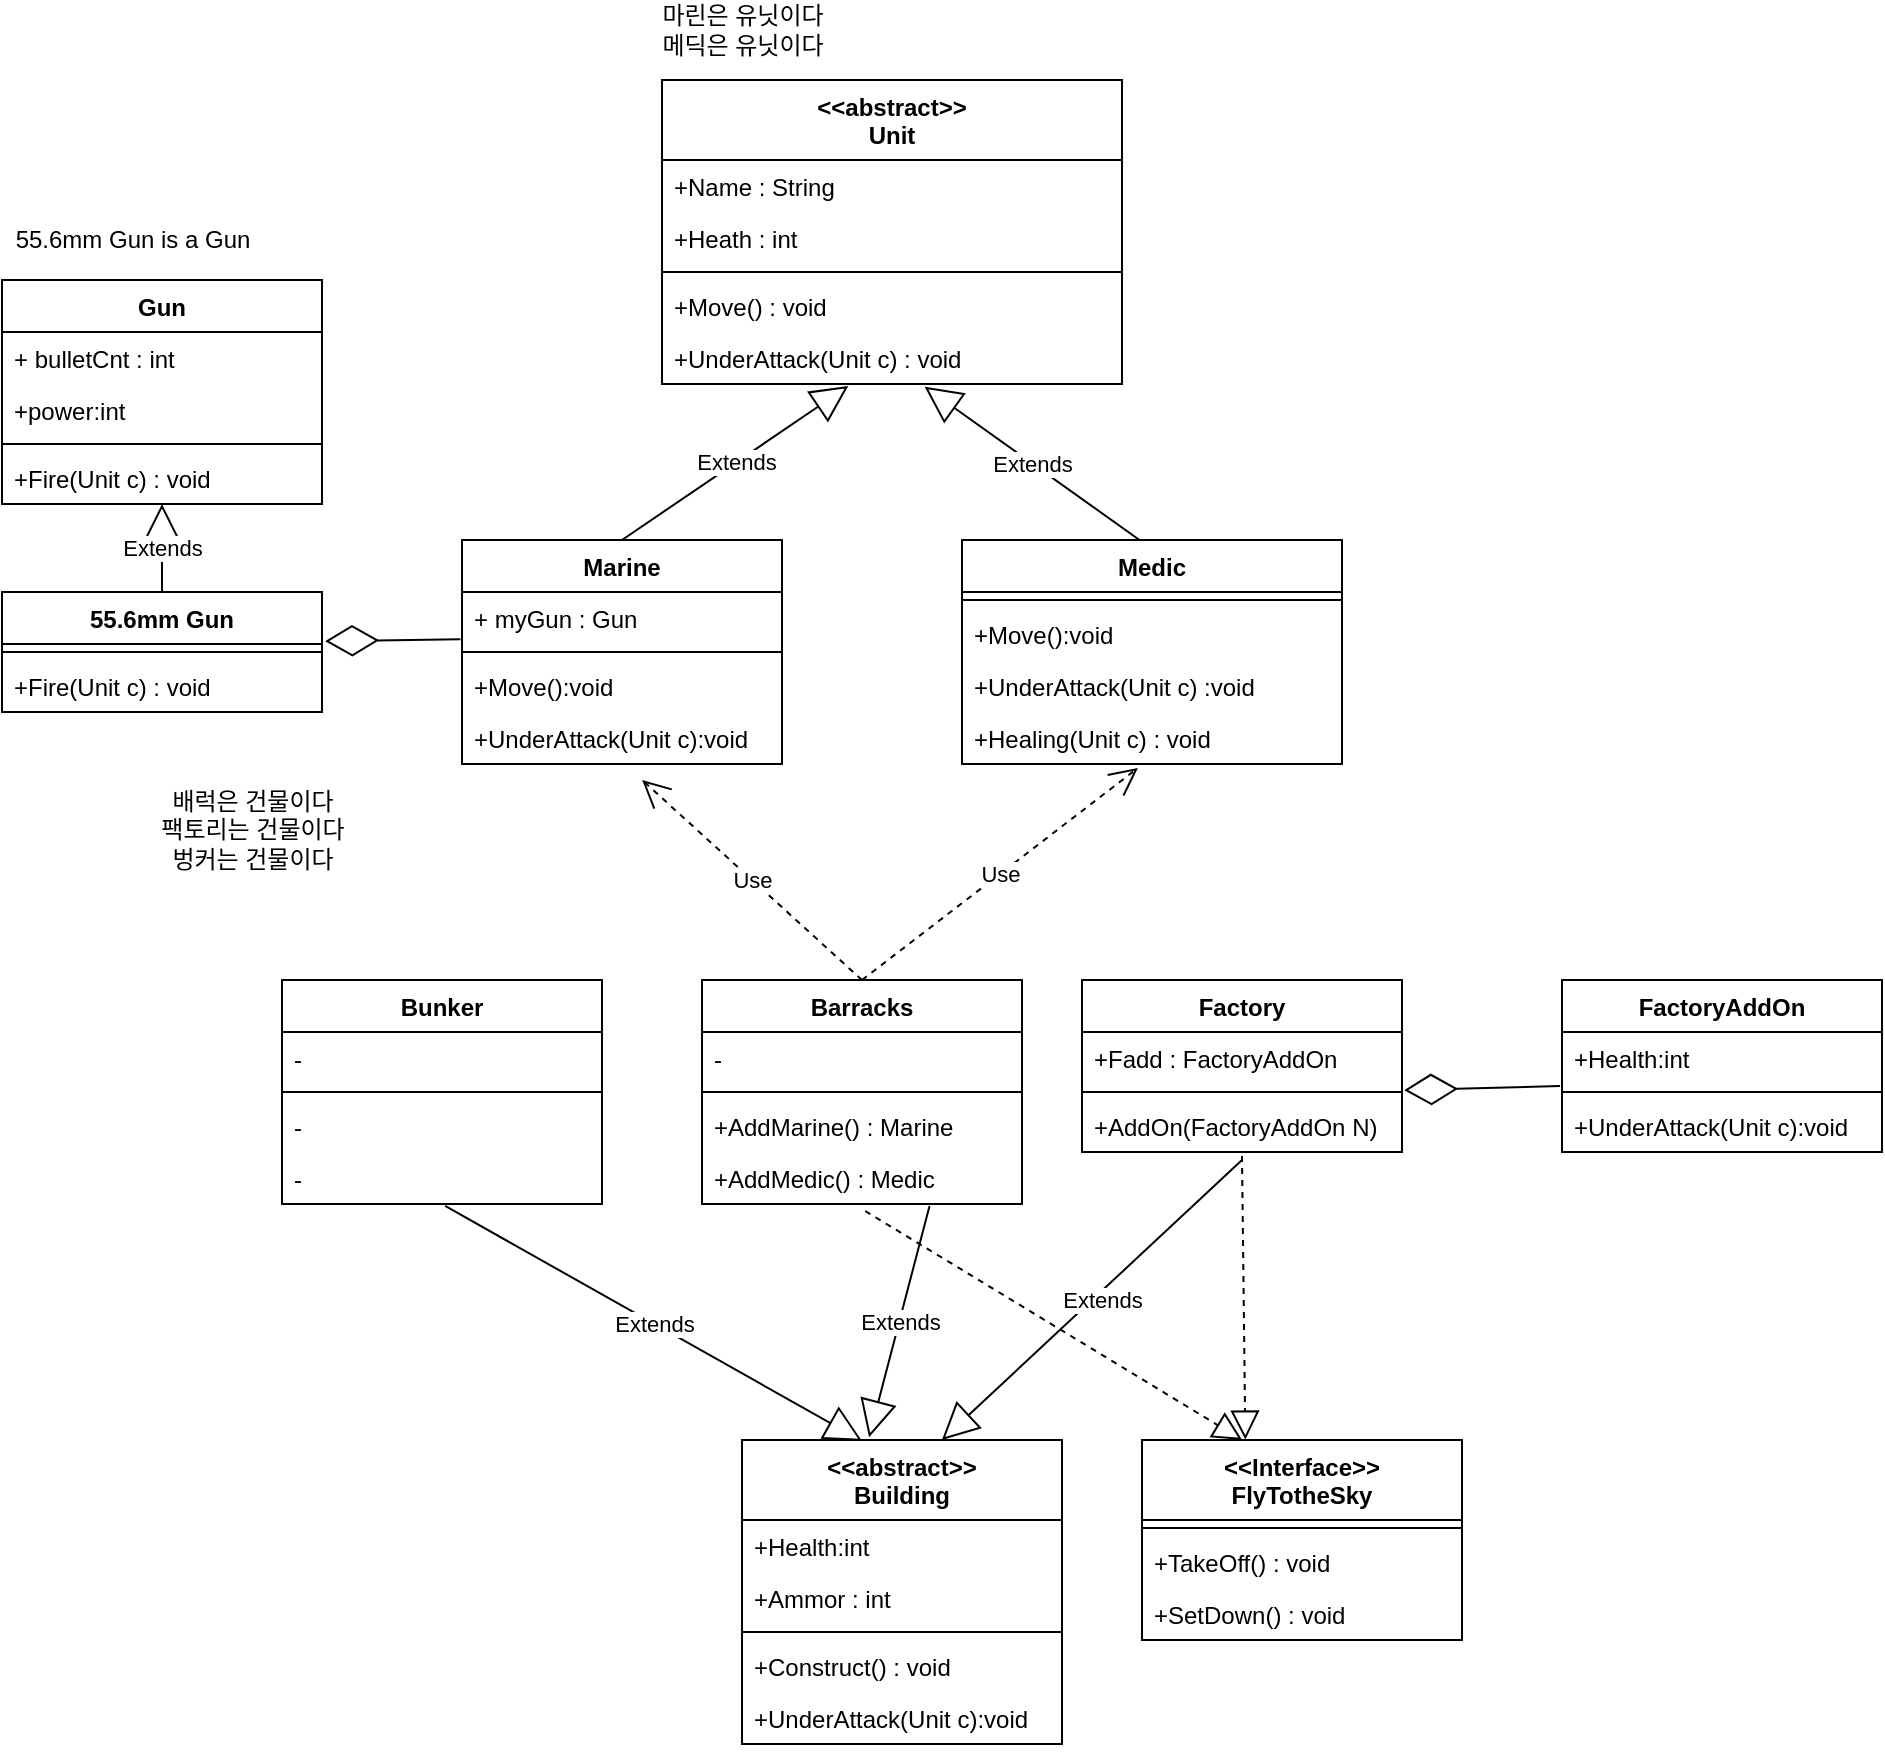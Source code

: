 <mxfile version="17.4.3" type="device"><diagram id="C5RBs43oDa-KdzZeNtuy" name="Page-1"><mxGraphModel dx="970" dy="422" grid="1" gridSize="10" guides="1" tooltips="1" connect="1" arrows="1" fold="1" page="1" pageScale="1" pageWidth="3300" pageHeight="4681" math="0" shadow="0"><root><mxCell id="WIyWlLk6GJQsqaUBKTNV-0"/><mxCell id="WIyWlLk6GJQsqaUBKTNV-1" parent="WIyWlLk6GJQsqaUBKTNV-0"/><mxCell id="Rx9X5R2qHbyN01PDpcsX-0" value="&lt;&lt;abstract&gt;&gt;&#10;Unit" style="swimlane;fontStyle=1;align=center;verticalAlign=top;childLayout=stackLayout;horizontal=1;startSize=40;horizontalStack=0;resizeParent=1;resizeParentMax=0;resizeLast=0;collapsible=1;marginBottom=0;" vertex="1" parent="WIyWlLk6GJQsqaUBKTNV-1"><mxGeometry x="430" y="80" width="230" height="152" as="geometry"/></mxCell><mxCell id="Rx9X5R2qHbyN01PDpcsX-1" value="+Name : String" style="text;strokeColor=none;fillColor=none;align=left;verticalAlign=top;spacingLeft=4;spacingRight=4;overflow=hidden;rotatable=0;points=[[0,0.5],[1,0.5]];portConstraint=eastwest;" vertex="1" parent="Rx9X5R2qHbyN01PDpcsX-0"><mxGeometry y="40" width="230" height="26" as="geometry"/></mxCell><mxCell id="Rx9X5R2qHbyN01PDpcsX-16" value="+Heath : int" style="text;strokeColor=none;fillColor=none;align=left;verticalAlign=top;spacingLeft=4;spacingRight=4;overflow=hidden;rotatable=0;points=[[0,0.5],[1,0.5]];portConstraint=eastwest;" vertex="1" parent="Rx9X5R2qHbyN01PDpcsX-0"><mxGeometry y="66" width="230" height="26" as="geometry"/></mxCell><mxCell id="Rx9X5R2qHbyN01PDpcsX-2" value="" style="line;strokeWidth=1;fillColor=none;align=left;verticalAlign=middle;spacingTop=-1;spacingLeft=3;spacingRight=3;rotatable=0;labelPosition=right;points=[];portConstraint=eastwest;" vertex="1" parent="Rx9X5R2qHbyN01PDpcsX-0"><mxGeometry y="92" width="230" height="8" as="geometry"/></mxCell><mxCell id="Rx9X5R2qHbyN01PDpcsX-3" value="+Move() : void" style="text;strokeColor=none;fillColor=none;align=left;verticalAlign=top;spacingLeft=4;spacingRight=4;overflow=hidden;rotatable=0;points=[[0,0.5],[1,0.5]];portConstraint=eastwest;" vertex="1" parent="Rx9X5R2qHbyN01PDpcsX-0"><mxGeometry y="100" width="230" height="26" as="geometry"/></mxCell><mxCell id="Rx9X5R2qHbyN01PDpcsX-19" value="+UnderAttack(Unit c) : void" style="text;strokeColor=none;fillColor=none;align=left;verticalAlign=top;spacingLeft=4;spacingRight=4;overflow=hidden;rotatable=0;points=[[0,0.5],[1,0.5]];portConstraint=eastwest;" vertex="1" parent="Rx9X5R2qHbyN01PDpcsX-0"><mxGeometry y="126" width="230" height="26" as="geometry"/></mxCell><mxCell id="Rx9X5R2qHbyN01PDpcsX-4" value="마린은 유닛이다&lt;br&gt;메딕은 유닛이다" style="text;html=1;align=center;verticalAlign=middle;resizable=0;points=[];autosize=1;strokeColor=none;fillColor=none;" vertex="1" parent="WIyWlLk6GJQsqaUBKTNV-1"><mxGeometry x="420" y="40" width="100" height="30" as="geometry"/></mxCell><mxCell id="Rx9X5R2qHbyN01PDpcsX-6" value="Marine" style="swimlane;fontStyle=1;align=center;verticalAlign=top;childLayout=stackLayout;horizontal=1;startSize=26;horizontalStack=0;resizeParent=1;resizeParentMax=0;resizeLast=0;collapsible=1;marginBottom=0;" vertex="1" parent="WIyWlLk6GJQsqaUBKTNV-1"><mxGeometry x="330" y="310" width="160" height="112" as="geometry"/></mxCell><mxCell id="Rx9X5R2qHbyN01PDpcsX-7" value="+ myGun : Gun" style="text;strokeColor=none;fillColor=none;align=left;verticalAlign=top;spacingLeft=4;spacingRight=4;overflow=hidden;rotatable=0;points=[[0,0.5],[1,0.5]];portConstraint=eastwest;" vertex="1" parent="Rx9X5R2qHbyN01PDpcsX-6"><mxGeometry y="26" width="160" height="26" as="geometry"/></mxCell><mxCell id="Rx9X5R2qHbyN01PDpcsX-8" value="" style="line;strokeWidth=1;fillColor=none;align=left;verticalAlign=middle;spacingTop=-1;spacingLeft=3;spacingRight=3;rotatable=0;labelPosition=right;points=[];portConstraint=eastwest;" vertex="1" parent="Rx9X5R2qHbyN01PDpcsX-6"><mxGeometry y="52" width="160" height="8" as="geometry"/></mxCell><mxCell id="Rx9X5R2qHbyN01PDpcsX-9" value="+Move():void" style="text;strokeColor=none;fillColor=none;align=left;verticalAlign=top;spacingLeft=4;spacingRight=4;overflow=hidden;rotatable=0;points=[[0,0.5],[1,0.5]];portConstraint=eastwest;" vertex="1" parent="Rx9X5R2qHbyN01PDpcsX-6"><mxGeometry y="60" width="160" height="26" as="geometry"/></mxCell><mxCell id="Rx9X5R2qHbyN01PDpcsX-34" value="+UnderAttack(Unit c):void" style="text;strokeColor=none;fillColor=none;align=left;verticalAlign=top;spacingLeft=4;spacingRight=4;overflow=hidden;rotatable=0;points=[[0,0.5],[1,0.5]];portConstraint=eastwest;" vertex="1" parent="Rx9X5R2qHbyN01PDpcsX-6"><mxGeometry y="86" width="160" height="26" as="geometry"/></mxCell><mxCell id="Rx9X5R2qHbyN01PDpcsX-10" value="Medic" style="swimlane;fontStyle=1;align=center;verticalAlign=top;childLayout=stackLayout;horizontal=1;startSize=26;horizontalStack=0;resizeParent=1;resizeParentMax=0;resizeLast=0;collapsible=1;marginBottom=0;" vertex="1" parent="WIyWlLk6GJQsqaUBKTNV-1"><mxGeometry x="580" y="310" width="190" height="112" as="geometry"><mxRectangle x="540" y="250" width="70" height="26" as="alternateBounds"/></mxGeometry></mxCell><mxCell id="Rx9X5R2qHbyN01PDpcsX-12" value="" style="line;strokeWidth=1;fillColor=none;align=left;verticalAlign=middle;spacingTop=-1;spacingLeft=3;spacingRight=3;rotatable=0;labelPosition=right;points=[];portConstraint=eastwest;" vertex="1" parent="Rx9X5R2qHbyN01PDpcsX-10"><mxGeometry y="26" width="190" height="8" as="geometry"/></mxCell><mxCell id="Rx9X5R2qHbyN01PDpcsX-17" value="+Move():void&#10;" style="text;strokeColor=none;fillColor=none;align=left;verticalAlign=top;spacingLeft=4;spacingRight=4;overflow=hidden;rotatable=0;points=[[0,0.5],[1,0.5]];portConstraint=eastwest;" vertex="1" parent="Rx9X5R2qHbyN01PDpcsX-10"><mxGeometry y="34" width="190" height="26" as="geometry"/></mxCell><mxCell id="Rx9X5R2qHbyN01PDpcsX-13" value="+UnderAttack(Unit c) :void" style="text;strokeColor=none;fillColor=none;align=left;verticalAlign=top;spacingLeft=4;spacingRight=4;overflow=hidden;rotatable=0;points=[[0,0.5],[1,0.5]];portConstraint=eastwest;" vertex="1" parent="Rx9X5R2qHbyN01PDpcsX-10"><mxGeometry y="60" width="190" height="26" as="geometry"/></mxCell><mxCell id="Rx9X5R2qHbyN01PDpcsX-21" value="+Healing(Unit c) : void" style="text;strokeColor=none;fillColor=none;align=left;verticalAlign=top;spacingLeft=4;spacingRight=4;overflow=hidden;rotatable=0;points=[[0,0.5],[1,0.5]];portConstraint=eastwest;" vertex="1" parent="Rx9X5R2qHbyN01PDpcsX-10"><mxGeometry y="86" width="190" height="26" as="geometry"/></mxCell><mxCell id="Rx9X5R2qHbyN01PDpcsX-14" value="Extends" style="endArrow=block;endSize=16;endFill=0;html=1;rounded=0;exitX=0.5;exitY=0;exitDx=0;exitDy=0;entryX=0.405;entryY=1.04;entryDx=0;entryDy=0;entryPerimeter=0;" edge="1" parent="WIyWlLk6GJQsqaUBKTNV-1" source="Rx9X5R2qHbyN01PDpcsX-6" target="Rx9X5R2qHbyN01PDpcsX-19"><mxGeometry width="160" relative="1" as="geometry"><mxPoint x="390" y="270" as="sourcePoint"/><mxPoint x="500" y="220" as="targetPoint"/></mxGeometry></mxCell><mxCell id="Rx9X5R2qHbyN01PDpcsX-15" value="Extends" style="endArrow=block;endSize=16;endFill=0;html=1;rounded=0;exitX=0.468;exitY=0.001;exitDx=0;exitDy=0;exitPerimeter=0;entryX=0.571;entryY=1.053;entryDx=0;entryDy=0;entryPerimeter=0;" edge="1" parent="WIyWlLk6GJQsqaUBKTNV-1" source="Rx9X5R2qHbyN01PDpcsX-10" target="Rx9X5R2qHbyN01PDpcsX-19"><mxGeometry width="160" relative="1" as="geometry"><mxPoint x="390" y="270" as="sourcePoint"/><mxPoint x="510" y="210" as="targetPoint"/></mxGeometry></mxCell><mxCell id="Rx9X5R2qHbyN01PDpcsX-22" value="Gun" style="swimlane;fontStyle=1;align=center;verticalAlign=top;childLayout=stackLayout;horizontal=1;startSize=26;horizontalStack=0;resizeParent=1;resizeParentMax=0;resizeLast=0;collapsible=1;marginBottom=0;" vertex="1" parent="WIyWlLk6GJQsqaUBKTNV-1"><mxGeometry x="100" y="180" width="160" height="112" as="geometry"/></mxCell><mxCell id="Rx9X5R2qHbyN01PDpcsX-23" value="+ bulletCnt : int" style="text;strokeColor=none;fillColor=none;align=left;verticalAlign=top;spacingLeft=4;spacingRight=4;overflow=hidden;rotatable=0;points=[[0,0.5],[1,0.5]];portConstraint=eastwest;" vertex="1" parent="Rx9X5R2qHbyN01PDpcsX-22"><mxGeometry y="26" width="160" height="26" as="geometry"/></mxCell><mxCell id="Rx9X5R2qHbyN01PDpcsX-35" value="+power:int" style="text;strokeColor=none;fillColor=none;align=left;verticalAlign=top;spacingLeft=4;spacingRight=4;overflow=hidden;rotatable=0;points=[[0,0.5],[1,0.5]];portConstraint=eastwest;" vertex="1" parent="Rx9X5R2qHbyN01PDpcsX-22"><mxGeometry y="52" width="160" height="26" as="geometry"/></mxCell><mxCell id="Rx9X5R2qHbyN01PDpcsX-24" value="" style="line;strokeWidth=1;fillColor=none;align=left;verticalAlign=middle;spacingTop=-1;spacingLeft=3;spacingRight=3;rotatable=0;labelPosition=right;points=[];portConstraint=eastwest;" vertex="1" parent="Rx9X5R2qHbyN01PDpcsX-22"><mxGeometry y="78" width="160" height="8" as="geometry"/></mxCell><mxCell id="Rx9X5R2qHbyN01PDpcsX-25" value="+Fire(Unit c) : void" style="text;strokeColor=none;fillColor=none;align=left;verticalAlign=top;spacingLeft=4;spacingRight=4;overflow=hidden;rotatable=0;points=[[0,0.5],[1,0.5]];portConstraint=eastwest;" vertex="1" parent="Rx9X5R2qHbyN01PDpcsX-22"><mxGeometry y="86" width="160" height="26" as="geometry"/></mxCell><mxCell id="Rx9X5R2qHbyN01PDpcsX-26" value="55.6mm Gun" style="swimlane;fontStyle=1;align=center;verticalAlign=top;childLayout=stackLayout;horizontal=1;startSize=26;horizontalStack=0;resizeParent=1;resizeParentMax=0;resizeLast=0;collapsible=1;marginBottom=0;" vertex="1" parent="WIyWlLk6GJQsqaUBKTNV-1"><mxGeometry x="100" y="336" width="160" height="60" as="geometry"/></mxCell><mxCell id="Rx9X5R2qHbyN01PDpcsX-28" value="" style="line;strokeWidth=1;fillColor=none;align=left;verticalAlign=middle;spacingTop=-1;spacingLeft=3;spacingRight=3;rotatable=0;labelPosition=right;points=[];portConstraint=eastwest;" vertex="1" parent="Rx9X5R2qHbyN01PDpcsX-26"><mxGeometry y="26" width="160" height="8" as="geometry"/></mxCell><mxCell id="Rx9X5R2qHbyN01PDpcsX-29" value="+Fire(Unit c) : void" style="text;strokeColor=none;fillColor=none;align=left;verticalAlign=top;spacingLeft=4;spacingRight=4;overflow=hidden;rotatable=0;points=[[0,0.5],[1,0.5]];portConstraint=eastwest;" vertex="1" parent="Rx9X5R2qHbyN01PDpcsX-26"><mxGeometry y="34" width="160" height="26" as="geometry"/></mxCell><mxCell id="Rx9X5R2qHbyN01PDpcsX-30" value="Extends" style="endArrow=block;endSize=16;endFill=0;html=1;rounded=0;exitX=0.5;exitY=0;exitDx=0;exitDy=0;" edge="1" parent="WIyWlLk6GJQsqaUBKTNV-1" source="Rx9X5R2qHbyN01PDpcsX-26" target="Rx9X5R2qHbyN01PDpcsX-25"><mxGeometry width="160" relative="1" as="geometry"><mxPoint x="330" y="320" as="sourcePoint"/><mxPoint x="490" y="320" as="targetPoint"/></mxGeometry></mxCell><mxCell id="Rx9X5R2qHbyN01PDpcsX-31" value="" style="endArrow=diamondThin;endFill=0;endSize=24;html=1;rounded=0;entryX=1.01;entryY=0.945;entryDx=0;entryDy=0;entryPerimeter=0;exitX=-0.005;exitY=0.908;exitDx=0;exitDy=0;exitPerimeter=0;" edge="1" parent="WIyWlLk6GJQsqaUBKTNV-1" source="Rx9X5R2qHbyN01PDpcsX-7"><mxGeometry width="160" relative="1" as="geometry"><mxPoint x="330" y="320" as="sourcePoint"/><mxPoint x="261.6" y="360.57" as="targetPoint"/></mxGeometry></mxCell><mxCell id="Rx9X5R2qHbyN01PDpcsX-32" value="55.6mm Gun is a Gun" style="text;html=1;align=center;verticalAlign=middle;resizable=0;points=[];autosize=1;strokeColor=none;fillColor=none;" vertex="1" parent="WIyWlLk6GJQsqaUBKTNV-1"><mxGeometry x="100" y="150" width="130" height="20" as="geometry"/></mxCell><mxCell id="Rx9X5R2qHbyN01PDpcsX-36" value="Barracks" style="swimlane;fontStyle=1;align=center;verticalAlign=top;childLayout=stackLayout;horizontal=1;startSize=26;horizontalStack=0;resizeParent=1;resizeParentMax=0;resizeLast=0;collapsible=1;marginBottom=0;" vertex="1" parent="WIyWlLk6GJQsqaUBKTNV-1"><mxGeometry x="450" y="530" width="160" height="112" as="geometry"/></mxCell><mxCell id="Rx9X5R2qHbyN01PDpcsX-37" value="-" style="text;strokeColor=none;fillColor=none;align=left;verticalAlign=top;spacingLeft=4;spacingRight=4;overflow=hidden;rotatable=0;points=[[0,0.5],[1,0.5]];portConstraint=eastwest;" vertex="1" parent="Rx9X5R2qHbyN01PDpcsX-36"><mxGeometry y="26" width="160" height="26" as="geometry"/></mxCell><mxCell id="Rx9X5R2qHbyN01PDpcsX-38" value="" style="line;strokeWidth=1;fillColor=none;align=left;verticalAlign=middle;spacingTop=-1;spacingLeft=3;spacingRight=3;rotatable=0;labelPosition=right;points=[];portConstraint=eastwest;" vertex="1" parent="Rx9X5R2qHbyN01PDpcsX-36"><mxGeometry y="52" width="160" height="8" as="geometry"/></mxCell><mxCell id="Rx9X5R2qHbyN01PDpcsX-39" value="+AddMarine() : Marine" style="text;strokeColor=none;fillColor=none;align=left;verticalAlign=top;spacingLeft=4;spacingRight=4;overflow=hidden;rotatable=0;points=[[0,0.5],[1,0.5]];portConstraint=eastwest;" vertex="1" parent="Rx9X5R2qHbyN01PDpcsX-36"><mxGeometry y="60" width="160" height="26" as="geometry"/></mxCell><mxCell id="Rx9X5R2qHbyN01PDpcsX-58" value="+AddMedic() : Medic" style="text;strokeColor=none;fillColor=none;align=left;verticalAlign=top;spacingLeft=4;spacingRight=4;overflow=hidden;rotatable=0;points=[[0,0.5],[1,0.5]];portConstraint=eastwest;" vertex="1" parent="Rx9X5R2qHbyN01PDpcsX-36"><mxGeometry y="86" width="160" height="26" as="geometry"/></mxCell><mxCell id="Rx9X5R2qHbyN01PDpcsX-40" value="Factory" style="swimlane;fontStyle=1;align=center;verticalAlign=top;childLayout=stackLayout;horizontal=1;startSize=26;horizontalStack=0;resizeParent=1;resizeParentMax=0;resizeLast=0;collapsible=1;marginBottom=0;" vertex="1" parent="WIyWlLk6GJQsqaUBKTNV-1"><mxGeometry x="640" y="530" width="160" height="86" as="geometry"/></mxCell><mxCell id="Rx9X5R2qHbyN01PDpcsX-41" value="+Fadd : FactoryAddOn" style="text;strokeColor=none;fillColor=none;align=left;verticalAlign=top;spacingLeft=4;spacingRight=4;overflow=hidden;rotatable=0;points=[[0,0.5],[1,0.5]];portConstraint=eastwest;" vertex="1" parent="Rx9X5R2qHbyN01PDpcsX-40"><mxGeometry y="26" width="160" height="26" as="geometry"/></mxCell><mxCell id="Rx9X5R2qHbyN01PDpcsX-42" value="" style="line;strokeWidth=1;fillColor=none;align=left;verticalAlign=middle;spacingTop=-1;spacingLeft=3;spacingRight=3;rotatable=0;labelPosition=right;points=[];portConstraint=eastwest;" vertex="1" parent="Rx9X5R2qHbyN01PDpcsX-40"><mxGeometry y="52" width="160" height="8" as="geometry"/></mxCell><mxCell id="Rx9X5R2qHbyN01PDpcsX-43" value="+AddOn(FactoryAddOn N)" style="text;strokeColor=none;fillColor=none;align=left;verticalAlign=top;spacingLeft=4;spacingRight=4;overflow=hidden;rotatable=0;points=[[0,0.5],[1,0.5]];portConstraint=eastwest;" vertex="1" parent="Rx9X5R2qHbyN01PDpcsX-40"><mxGeometry y="60" width="160" height="26" as="geometry"/></mxCell><mxCell id="Rx9X5R2qHbyN01PDpcsX-44" value="&lt;&lt;abstract&gt;&gt;&#10;Building" style="swimlane;fontStyle=1;align=center;verticalAlign=top;childLayout=stackLayout;horizontal=1;startSize=40;horizontalStack=0;resizeParent=1;resizeParentMax=0;resizeLast=0;collapsible=1;marginBottom=0;" vertex="1" parent="WIyWlLk6GJQsqaUBKTNV-1"><mxGeometry x="470" y="760" width="160" height="152" as="geometry"/></mxCell><mxCell id="Rx9X5R2qHbyN01PDpcsX-45" value="+Health:int" style="text;strokeColor=none;fillColor=none;align=left;verticalAlign=top;spacingLeft=4;spacingRight=4;overflow=hidden;rotatable=0;points=[[0,0.5],[1,0.5]];portConstraint=eastwest;" vertex="1" parent="Rx9X5R2qHbyN01PDpcsX-44"><mxGeometry y="40" width="160" height="26" as="geometry"/></mxCell><mxCell id="Rx9X5R2qHbyN01PDpcsX-51" value="+Ammor : int " style="text;strokeColor=none;fillColor=none;align=left;verticalAlign=top;spacingLeft=4;spacingRight=4;overflow=hidden;rotatable=0;points=[[0,0.5],[1,0.5]];portConstraint=eastwest;" vertex="1" parent="Rx9X5R2qHbyN01PDpcsX-44"><mxGeometry y="66" width="160" height="26" as="geometry"/></mxCell><mxCell id="Rx9X5R2qHbyN01PDpcsX-46" value="" style="line;strokeWidth=1;fillColor=none;align=left;verticalAlign=middle;spacingTop=-1;spacingLeft=3;spacingRight=3;rotatable=0;labelPosition=right;points=[];portConstraint=eastwest;" vertex="1" parent="Rx9X5R2qHbyN01PDpcsX-44"><mxGeometry y="92" width="160" height="8" as="geometry"/></mxCell><mxCell id="Rx9X5R2qHbyN01PDpcsX-47" value="+Construct() : void" style="text;strokeColor=none;fillColor=none;align=left;verticalAlign=top;spacingLeft=4;spacingRight=4;overflow=hidden;rotatable=0;points=[[0,0.5],[1,0.5]];portConstraint=eastwest;" vertex="1" parent="Rx9X5R2qHbyN01PDpcsX-44"><mxGeometry y="100" width="160" height="26" as="geometry"/></mxCell><mxCell id="Rx9X5R2qHbyN01PDpcsX-52" value="+UnderAttack(Unit c):void" style="text;strokeColor=none;fillColor=none;align=left;verticalAlign=top;spacingLeft=4;spacingRight=4;overflow=hidden;rotatable=0;points=[[0,0.5],[1,0.5]];portConstraint=eastwest;" vertex="1" parent="Rx9X5R2qHbyN01PDpcsX-44"><mxGeometry y="126" width="160" height="26" as="geometry"/></mxCell><mxCell id="Rx9X5R2qHbyN01PDpcsX-48" value="배럭은 건물이다&lt;br&gt;팩토리는 건물이다&lt;br&gt;벙커는 건물이다" style="text;html=1;align=center;verticalAlign=middle;resizable=0;points=[];autosize=1;strokeColor=none;fillColor=none;" vertex="1" parent="WIyWlLk6GJQsqaUBKTNV-1"><mxGeometry x="170" y="430" width="110" height="50" as="geometry"/></mxCell><mxCell id="Rx9X5R2qHbyN01PDpcsX-49" value="Extends" style="endArrow=block;endSize=16;endFill=0;html=1;rounded=0;entryX=0.397;entryY=-0.009;entryDx=0;entryDy=0;entryPerimeter=0;exitX=0.711;exitY=1.04;exitDx=0;exitDy=0;exitPerimeter=0;" edge="1" parent="WIyWlLk6GJQsqaUBKTNV-1" source="Rx9X5R2qHbyN01PDpcsX-58" target="Rx9X5R2qHbyN01PDpcsX-44"><mxGeometry width="160" relative="1" as="geometry"><mxPoint x="480" y="620" as="sourcePoint"/><mxPoint x="670" y="540" as="targetPoint"/></mxGeometry></mxCell><mxCell id="Rx9X5R2qHbyN01PDpcsX-50" value="Extends" style="endArrow=block;endSize=16;endFill=0;html=1;rounded=0;exitX=0.5;exitY=1.154;exitDx=0;exitDy=0;exitPerimeter=0;" edge="1" parent="WIyWlLk6GJQsqaUBKTNV-1" source="Rx9X5R2qHbyN01PDpcsX-43"><mxGeometry x="-0.036" y="3" width="160" relative="1" as="geometry"><mxPoint x="510" y="540" as="sourcePoint"/><mxPoint x="570" y="760" as="targetPoint"/><mxPoint as="offset"/></mxGeometry></mxCell><mxCell id="Rx9X5R2qHbyN01PDpcsX-53" value="FactoryAddOn" style="swimlane;fontStyle=1;align=center;verticalAlign=top;childLayout=stackLayout;horizontal=1;startSize=26;horizontalStack=0;resizeParent=1;resizeParentMax=0;resizeLast=0;collapsible=1;marginBottom=0;" vertex="1" parent="WIyWlLk6GJQsqaUBKTNV-1"><mxGeometry x="880" y="530" width="160" height="86" as="geometry"/></mxCell><mxCell id="Rx9X5R2qHbyN01PDpcsX-54" value="+Health:int" style="text;strokeColor=none;fillColor=none;align=left;verticalAlign=top;spacingLeft=4;spacingRight=4;overflow=hidden;rotatable=0;points=[[0,0.5],[1,0.5]];portConstraint=eastwest;" vertex="1" parent="Rx9X5R2qHbyN01PDpcsX-53"><mxGeometry y="26" width="160" height="26" as="geometry"/></mxCell><mxCell id="Rx9X5R2qHbyN01PDpcsX-55" value="" style="line;strokeWidth=1;fillColor=none;align=left;verticalAlign=middle;spacingTop=-1;spacingLeft=3;spacingRight=3;rotatable=0;labelPosition=right;points=[];portConstraint=eastwest;" vertex="1" parent="Rx9X5R2qHbyN01PDpcsX-53"><mxGeometry y="52" width="160" height="8" as="geometry"/></mxCell><mxCell id="Rx9X5R2qHbyN01PDpcsX-56" value="+UnderAttack(Unit c):void" style="text;strokeColor=none;fillColor=none;align=left;verticalAlign=top;spacingLeft=4;spacingRight=4;overflow=hidden;rotatable=0;points=[[0,0.5],[1,0.5]];portConstraint=eastwest;" vertex="1" parent="Rx9X5R2qHbyN01PDpcsX-53"><mxGeometry y="60" width="160" height="26" as="geometry"/></mxCell><mxCell id="Rx9X5R2qHbyN01PDpcsX-57" value="" style="endArrow=diamondThin;endFill=0;endSize=24;html=1;rounded=0;exitX=-0.006;exitY=1.04;exitDx=0;exitDy=0;exitPerimeter=0;entryX=1.007;entryY=1.119;entryDx=0;entryDy=0;entryPerimeter=0;" edge="1" parent="WIyWlLk6GJQsqaUBKTNV-1" source="Rx9X5R2qHbyN01PDpcsX-54" target="Rx9X5R2qHbyN01PDpcsX-41"><mxGeometry width="160" relative="1" as="geometry"><mxPoint x="510" y="610" as="sourcePoint"/><mxPoint x="670" y="610" as="targetPoint"/></mxGeometry></mxCell><mxCell id="Rx9X5R2qHbyN01PDpcsX-59" value="Use" style="endArrow=open;endSize=12;dashed=1;html=1;rounded=0;entryX=0.563;entryY=1.308;entryDx=0;entryDy=0;entryPerimeter=0;exitX=0.5;exitY=0;exitDx=0;exitDy=0;" edge="1" parent="WIyWlLk6GJQsqaUBKTNV-1" source="Rx9X5R2qHbyN01PDpcsX-36" target="Rx9X5R2qHbyN01PDpcsX-34"><mxGeometry width="160" relative="1" as="geometry"><mxPoint x="370" y="560" as="sourcePoint"/><mxPoint x="530" y="560" as="targetPoint"/></mxGeometry></mxCell><mxCell id="Rx9X5R2qHbyN01PDpcsX-60" value="Use" style="endArrow=open;endSize=12;dashed=1;html=1;rounded=0;entryX=0.463;entryY=1.077;entryDx=0;entryDy=0;entryPerimeter=0;exitX=0.5;exitY=0;exitDx=0;exitDy=0;" edge="1" parent="WIyWlLk6GJQsqaUBKTNV-1" source="Rx9X5R2qHbyN01PDpcsX-36" target="Rx9X5R2qHbyN01PDpcsX-21"><mxGeometry width="160" relative="1" as="geometry"><mxPoint x="370" y="560" as="sourcePoint"/><mxPoint x="530" y="560" as="targetPoint"/></mxGeometry></mxCell><mxCell id="Rx9X5R2qHbyN01PDpcsX-63" value="Bunker" style="swimlane;fontStyle=1;align=center;verticalAlign=top;childLayout=stackLayout;horizontal=1;startSize=26;horizontalStack=0;resizeParent=1;resizeParentMax=0;resizeLast=0;collapsible=1;marginBottom=0;" vertex="1" parent="WIyWlLk6GJQsqaUBKTNV-1"><mxGeometry x="240" y="530" width="160" height="112" as="geometry"/></mxCell><mxCell id="Rx9X5R2qHbyN01PDpcsX-64" value="-" style="text;strokeColor=none;fillColor=none;align=left;verticalAlign=top;spacingLeft=4;spacingRight=4;overflow=hidden;rotatable=0;points=[[0,0.5],[1,0.5]];portConstraint=eastwest;" vertex="1" parent="Rx9X5R2qHbyN01PDpcsX-63"><mxGeometry y="26" width="160" height="26" as="geometry"/></mxCell><mxCell id="Rx9X5R2qHbyN01PDpcsX-65" value="" style="line;strokeWidth=1;fillColor=none;align=left;verticalAlign=middle;spacingTop=-1;spacingLeft=3;spacingRight=3;rotatable=0;labelPosition=right;points=[];portConstraint=eastwest;" vertex="1" parent="Rx9X5R2qHbyN01PDpcsX-63"><mxGeometry y="52" width="160" height="8" as="geometry"/></mxCell><mxCell id="Rx9X5R2qHbyN01PDpcsX-66" value="-" style="text;strokeColor=none;fillColor=none;align=left;verticalAlign=top;spacingLeft=4;spacingRight=4;overflow=hidden;rotatable=0;points=[[0,0.5],[1,0.5]];portConstraint=eastwest;" vertex="1" parent="Rx9X5R2qHbyN01PDpcsX-63"><mxGeometry y="60" width="160" height="26" as="geometry"/></mxCell><mxCell id="Rx9X5R2qHbyN01PDpcsX-67" value="-" style="text;strokeColor=none;fillColor=none;align=left;verticalAlign=top;spacingLeft=4;spacingRight=4;overflow=hidden;rotatable=0;points=[[0,0.5],[1,0.5]];portConstraint=eastwest;" vertex="1" parent="Rx9X5R2qHbyN01PDpcsX-63"><mxGeometry y="86" width="160" height="26" as="geometry"/></mxCell><mxCell id="Rx9X5R2qHbyN01PDpcsX-68" value="Extends" style="endArrow=block;endSize=16;endFill=0;html=1;rounded=0;exitX=0.51;exitY=1.038;exitDx=0;exitDy=0;exitPerimeter=0;entryX=0.375;entryY=0.003;entryDx=0;entryDy=0;entryPerimeter=0;" edge="1" parent="WIyWlLk6GJQsqaUBKTNV-1" source="Rx9X5R2qHbyN01PDpcsX-67" target="Rx9X5R2qHbyN01PDpcsX-44"><mxGeometry width="160" relative="1" as="geometry"><mxPoint x="330" y="750" as="sourcePoint"/><mxPoint x="490" y="750" as="targetPoint"/></mxGeometry></mxCell><mxCell id="Rx9X5R2qHbyN01PDpcsX-70" value="&lt;&lt;Interface&gt;&gt;&#10;FlyTotheSky" style="swimlane;fontStyle=1;align=center;verticalAlign=top;childLayout=stackLayout;horizontal=1;startSize=40;horizontalStack=0;resizeParent=1;resizeParentMax=0;resizeLast=0;collapsible=1;marginBottom=0;" vertex="1" parent="WIyWlLk6GJQsqaUBKTNV-1"><mxGeometry x="670" y="760" width="160" height="100" as="geometry"/></mxCell><mxCell id="Rx9X5R2qHbyN01PDpcsX-73" value="" style="line;strokeWidth=1;fillColor=none;align=left;verticalAlign=middle;spacingTop=-1;spacingLeft=3;spacingRight=3;rotatable=0;labelPosition=right;points=[];portConstraint=eastwest;" vertex="1" parent="Rx9X5R2qHbyN01PDpcsX-70"><mxGeometry y="40" width="160" height="8" as="geometry"/></mxCell><mxCell id="Rx9X5R2qHbyN01PDpcsX-74" value="+TakeOff() : void" style="text;strokeColor=none;fillColor=none;align=left;verticalAlign=top;spacingLeft=4;spacingRight=4;overflow=hidden;rotatable=0;points=[[0,0.5],[1,0.5]];portConstraint=eastwest;" vertex="1" parent="Rx9X5R2qHbyN01PDpcsX-70"><mxGeometry y="48" width="160" height="26" as="geometry"/></mxCell><mxCell id="Rx9X5R2qHbyN01PDpcsX-75" value="+SetDown() : void" style="text;strokeColor=none;fillColor=none;align=left;verticalAlign=top;spacingLeft=4;spacingRight=4;overflow=hidden;rotatable=0;points=[[0,0.5],[1,0.5]];portConstraint=eastwest;" vertex="1" parent="Rx9X5R2qHbyN01PDpcsX-70"><mxGeometry y="74" width="160" height="26" as="geometry"/></mxCell><mxCell id="Rx9X5R2qHbyN01PDpcsX-76" value="" style="endArrow=block;dashed=1;endFill=0;endSize=12;html=1;rounded=0;exitX=0.51;exitY=1.135;exitDx=0;exitDy=0;exitPerimeter=0;entryX=0.313;entryY=0;entryDx=0;entryDy=0;entryPerimeter=0;" edge="1" parent="WIyWlLk6GJQsqaUBKTNV-1" source="Rx9X5R2qHbyN01PDpcsX-58" target="Rx9X5R2qHbyN01PDpcsX-70"><mxGeometry width="160" relative="1" as="geometry"><mxPoint x="450" y="660" as="sourcePoint"/><mxPoint x="610" y="660" as="targetPoint"/></mxGeometry></mxCell><mxCell id="Rx9X5R2qHbyN01PDpcsX-77" value="" style="endArrow=block;dashed=1;endFill=0;endSize=12;html=1;rounded=0;exitX=0.5;exitY=1.077;exitDx=0;exitDy=0;exitPerimeter=0;entryX=0.323;entryY=-0.002;entryDx=0;entryDy=0;entryPerimeter=0;" edge="1" parent="WIyWlLk6GJQsqaUBKTNV-1" source="Rx9X5R2qHbyN01PDpcsX-43" target="Rx9X5R2qHbyN01PDpcsX-70"><mxGeometry width="160" relative="1" as="geometry"><mxPoint x="450" y="660" as="sourcePoint"/><mxPoint x="610" y="660" as="targetPoint"/></mxGeometry></mxCell></root></mxGraphModel></diagram></mxfile>
